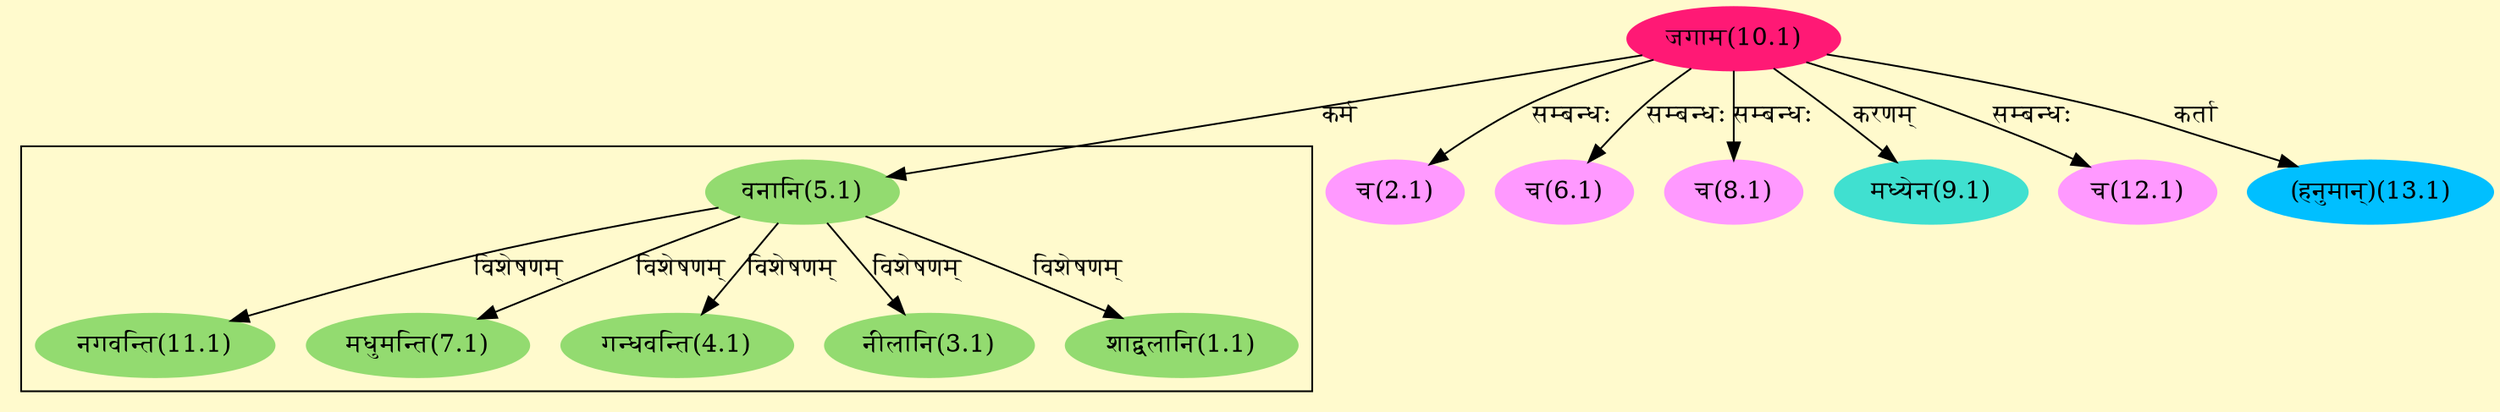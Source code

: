 digraph G{
rankdir=BT;
 compound=true;
 bgcolor="lemonchiffon1";

subgraph cluster_1{
Node1_1 [style=filled, color="#93DB70" label = "शाद्वलानि(1.1)"]
Node5_1 [style=filled, color="#93DB70" label = "वनानि(5.1)"]
Node3_1 [style=filled, color="#93DB70" label = "नीलानि(3.1)"]
Node4_1 [style=filled, color="#93DB70" label = "गन्धवन्ति(4.1)"]
Node7_1 [style=filled, color="#93DB70" label = "मधुमन्ति(7.1)"]
Node11_1 [style=filled, color="#93DB70" label = "नगवन्ति(11.1)"]

}
Node2_1 [style=filled, color="#FF99FF" label = "च(2.1)"]
Node10_1 [style=filled, color="#FF1975" label = "जगाम(10.1)"]
Node5_1 [style=filled, color="#93DB70" label = "वनानि(5.1)"]
Node6_1 [style=filled, color="#FF99FF" label = "च(6.1)"]
Node8_1 [style=filled, color="#FF99FF" label = "च(8.1)"]
Node9_1 [style=filled, color="#40E0D0" label = "मध्येन(9.1)"]
Node [style=filled, color="" label = "()"]
Node12_1 [style=filled, color="#FF99FF" label = "च(12.1)"]
Node13_1 [style=filled, color="#00BFFF" label = "(हनुमान्)(13.1)"]
/* Start of Relations section */

Node1_1 -> Node5_1 [  label="विशेषणम्"  dir="back" ]
Node2_1 -> Node10_1 [  label="सम्बन्धः"  dir="back" ]
Node3_1 -> Node5_1 [  label="विशेषणम्"  dir="back" ]
Node4_1 -> Node5_1 [  label="विशेषणम्"  dir="back" ]
Node5_1 -> Node10_1 [  label="कर्म"  dir="back" ]
Node6_1 -> Node10_1 [  label="सम्बन्धः"  dir="back" ]
Node7_1 -> Node5_1 [  label="विशेषणम्"  dir="back" ]
Node8_1 -> Node10_1 [  label="सम्बन्धः"  dir="back" ]
Node9_1 -> Node10_1 [  label="करणम्"  dir="back" ]
Node11_1 -> Node5_1 [  label="विशेषणम्"  dir="back" ]
Node12_1 -> Node10_1 [  label="सम्बन्धः"  dir="back" ]
Node13_1 -> Node10_1 [  label="कर्ता"  dir="back" ]
}
